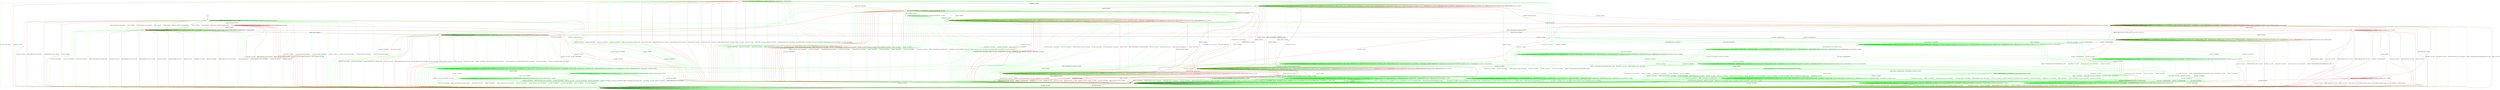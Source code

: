 digraph "" {
	graph ["Incoming time"=0.1683342456817627,
		"Outgoing time"=0.2353053092956543,
		Output="{'States': 36, 'Transitions': 837, 'Filename': '../results/ssh/DropBear-OpenSSH-cvc4-2.dot'}",
		Reference="{'States': 18, 'Transitions': 222, 'Filename': '../subjects/ssh/DropBear.dot'}",
		Solver=cvc4,
		Updated="{'States': 32, 'Transitions': 683, 'Filename': '../subjects/ssh/OpenSSH.dot'}",
		"f-measure"=0.15027624309392265,
		precision=0.09956076134699854,
		recall=0.3063063063063063
	];
	a -> a	[key=0,
		label="CH_OPEN / CH_MAX"];
	a -> a	[key=1,
		color=green,
		label="DEBUG / NO_RESP"];
	a -> a	[key=2,
		color=green,
		label="IGNORE / NO_RESP"];
	a -> a	[key=3,
		color=green,
		label="UNIMPLEMENTED / NO_RESP"];
	a -> a	[key=4,
		color=red,
		label="KEX30 / UNIMPLEMENTED"];
	a -> d	[key=0,
		color=green,
		label="DISCONNECT / NO_CONN"];
	a -> d	[key=1,
		color=green,
		label="KEXINIT / DISCONNECT"];
	a -> d	[key=2,
		color=green,
		label="SERVICE_REQUEST_AUTH / DISCONNECT"];
	a -> d	[key=3,
		color=green,
		label="CH_WINDOW_ADJUST / DISCONNECT"];
	a -> d	[key=4,
		color=green,
		label="UA_PK_OK / DISCONNECT"];
	a -> d	[key=5,
		color=green,
		label="SERVICE_REQUEST_CONN / DISCONNECT"];
	a -> d	[key=6,
		color=green,
		label="UA_NONE / DISCONNECT"];
	a -> d	[key=7,
		color=green,
		label="CH_EXTENDED_DATA / DISCONNECT"];
	a -> d	[key=8,
		color=green,
		label="UA_PK_NOK / DISCONNECT"];
	a -> d	[key=9,
		color=green,
		label="CH_REQUEST_PTY / DISCONNECT"];
	a -> d	[key=10,
		color=green,
		label="KEX30 / DISCONNECT"];
	a -> d	[key=11,
		color=green,
		label="CH_EOF / DISCONNECT"];
	a -> d	[key=12,
		color=green,
		label="CH_DATA / DISCONNECT"];
	a -> d	[key=13,
		color=green,
		label="UA_PW_OK / DISCONNECT"];
	a -> d	[key=14,
		color=green,
		label="UA_PW_NOK / DISCONNECT"];
	a -> d	[key=15,
		color=green,
		label="REKEY / DISCONNECT|NO_CONN|NO_CONN"];
	a -> d	[key=16,
		color=red,
		label="UA_PK_NOK / NO_CONN"];
	a -> d	[key=17,
		color=red,
		label="SERVICE_REQUEST_AUTH / NO_CONN"];
	a -> d	[key=18,
		color=red,
		label="SERVICE_REQUEST_CONN / NO_CONN"];
	a -> d	[key=19,
		color=red,
		label="CH_REQUEST_PTY / NO_CONN"];
	a -> d	[key=20,
		color=red,
		label="CH_DATA / NO_CONN"];
	a -> d	[key=21,
		color=red,
		label="UA_PK_OK / NO_CONN"];
	a -> d	[key=22,
		color=red,
		label="KEXINIT_PROCEED / NO_CONN"];
	a -> d	[key=23,
		color=red,
		label="KEXINIT / NO_CONN"];
	a -> d	[key=24,
		color=red,
		label="CH_EOF / NO_CONN"];
	a -> g	[key=0,
		color=green,
		label="CH_CLOSE / DISCONNECT"];
	a -> g	[key=1,
		color=red,
		label="CH_CLOSE / NO_CONN"];
	a -> k	[key=0,
		label="NEWKEYS / NO_RESP"];
	b -> a	[key=0,
		color=red,
		label="KEX30 / KEX31+NEWKEYS"];
	b -> b	[key=0,
		label="CH_OPEN / CH_MAX"];
	b -> b	[key=1,
		color=green,
		label="DEBUG / NO_RESP"];
	b -> b	[key=2,
		color=green,
		label="IGNORE / NO_RESP"];
	b -> b	[key=3,
		color=green,
		label="UNIMPLEMENTED / NO_RESP"];
	b -> d	[key=0,
		color=green,
		label="DISCONNECT / NO_CONN"];
	b -> d	[key=1,
		color=green,
		label="KEXINIT / DISCONNECT"];
	b -> d	[key=2,
		color=green,
		label="SERVICE_REQUEST_AUTH / DISCONNECT"];
	b -> d	[key=3,
		color=green,
		label="CH_WINDOW_ADJUST / DISCONNECT"];
	b -> d	[key=4,
		color=green,
		label="UA_PK_OK / DISCONNECT"];
	b -> d	[key=5,
		color=green,
		label="SERVICE_REQUEST_CONN / DISCONNECT"];
	b -> d	[key=6,
		color=green,
		label="UA_NONE / DISCONNECT"];
	b -> d	[key=7,
		color=green,
		label="CH_EXTENDED_DATA / DISCONNECT"];
	b -> d	[key=8,
		color=green,
		label="NEWKEYS / NO_CONN"];
	b -> d	[key=9,
		color=green,
		label="UA_PK_NOK / DISCONNECT"];
	b -> d	[key=10,
		color=green,
		label="CH_REQUEST_PTY / DISCONNECT"];
	b -> d	[key=11,
		color=green,
		label="CH_EOF / DISCONNECT"];
	b -> d	[key=12,
		color=green,
		label="CH_DATA / DISCONNECT"];
	b -> d	[key=13,
		color=green,
		label="UA_PW_OK / DISCONNECT"];
	b -> d	[key=14,
		color=green,
		label="UA_PW_NOK / DISCONNECT"];
	b -> d	[key=15,
		color=green,
		label="REKEY / DISCONNECT|NO_CONN|NO_CONN"];
	b -> d	[key=16,
		color=red,
		label="UA_PK_NOK / NO_CONN"];
	b -> d	[key=17,
		color=red,
		label="SERVICE_REQUEST_AUTH / NO_CONN"];
	b -> d	[key=18,
		color=red,
		label="SERVICE_REQUEST_CONN / NO_CONN"];
	b -> d	[key=19,
		color=red,
		label="NEWKEYS / UNIMPLEMENTED"];
	b -> d	[key=20,
		color=red,
		label="CH_REQUEST_PTY / NO_CONN"];
	b -> d	[key=21,
		color=red,
		label="CH_DATA / NO_CONN"];
	b -> d	[key=22,
		color=red,
		label="UA_PK_OK / NO_CONN"];
	b -> d	[key=23,
		color=red,
		label="KEXINIT_PROCEED / NO_CONN"];
	b -> d	[key=24,
		color=red,
		label="KEXINIT / NO_CONN"];
	b -> d	[key=25,
		color=red,
		label="CH_EOF / NO_CONN"];
	b -> g	[key=0,
		color=green,
		label="CH_CLOSE / DISCONNECT"];
	b -> g	[key=1,
		color=red,
		label="CH_CLOSE / NO_CONN"];
	ff	[color=green];
	b -> ff	[key=0,
		color=green,
		label="KEX30 / KEX31+NEWKEYS"];
	c -> c	[key=0,
		label="SERVICE_REQUEST_AUTH / SERVICE_ACCEPT"];
	c -> c	[key=1,
		label="CH_REQUEST_PTY / CH_NONE"];
	c -> c	[key=2,
		label="CH_DATA / CH_NONE"];
	c -> c	[key=3,
		label="CH_CLOSE / CH_NONE"];
	c -> c	[key=4,
		label="CH_EOF / CH_NONE"];
	c -> c	[key=5,
		color=green,
		label="KEXINIT / UNIMPLEMENTED"];
	c -> c	[key=6,
		color=green,
		label="CH_WINDOW_ADJUST / CH_NONE"];
	c -> c	[key=7,
		color=green,
		label="DEBUG / NO_RESP"];
	c -> c	[key=8,
		color=green,
		label="CH_EXTENDED_DATA / CH_NONE"];
	c -> c	[key=9,
		color=green,
		label="KEX30 / UNIMPLEMENTED"];
	c -> c	[key=10,
		color=green,
		label="IGNORE / NO_RESP"];
	c -> c	[key=11,
		color=green,
		label="UNIMPLEMENTED / NO_RESP"];
	c -> c	[key=12,
		color=red,
		label="UA_PK_NOK / NO_RESP"];
	c -> c	[key=13,
		color=red,
		label="SERVICE_REQUEST_CONN / SERVICE_ACCEPT"];
	c -> c	[key=14,
		color=red,
		label="UA_PK_OK / NO_RESP"];
	c -> g	[key=0,
		label="NEWKEYS / NO_CONN"];
	c -> g	[key=1,
		color=green,
		label="DISCONNECT / NO_CONN"];
	c -> g	[key=2,
		color=green,
		label="SERVICE_REQUEST_CONN / DISCONNECT"];
	c -> g	[key=3,
		color=green,
		label="REKEY / UNIMPLEMENTED|UNIMPLEMENTED|NO_CONN"];
	c -> g	[key=4,
		color=red,
		label="KEX30 / NO_CONN"];
	c -> k	[key=0,
		color=red,
		label="CH_OPEN / CH_OPEN_SUCCESS"];
	p	[color=green];
	c -> p	[key=0,
		color=green,
		label="UA_PK_OK / UA_SUCCESS"];
	c -> p	[key=1,
		color=green,
		label="UA_PW_OK / UA_SUCCESS"];
	q	[color=green];
	c -> q	[key=0,
		color=green,
		label="UA_PW_NOK / UA_FAILURE"];
	r	[color=green];
	c -> r	[key=0,
		color=green,
		label="UA_NONE / UA_FAILURE"];
	s	[color=green];
	c -> s	[key=0,
		color=green,
		label="UA_PK_NOK / UA_FAILURE"];
	t	[color=green];
	c -> t	[key=0,
		color=green,
		label="CH_OPEN / UNIMPLEMENTED"];
	hh	[color=red];
	c -> hh	[key=0,
		color=red,
		label="KEXINIT_PROCEED / KEXINIT"];
	ii	[color=red];
	c -> ii	[key=0,
		color=red,
		label="KEXINIT / KEXINIT"];
	d -> d	[key=0,
		label="UA_PK_NOK / NO_CONN"];
	d -> d	[key=1,
		label="KEX30 / NO_CONN"];
	d -> d	[key=2,
		label="SERVICE_REQUEST_AUTH / NO_CONN"];
	d -> d	[key=3,
		label="SERVICE_REQUEST_CONN / NO_CONN"];
	d -> d	[key=4,
		label="NEWKEYS / NO_CONN"];
	d -> d	[key=5,
		label="CH_REQUEST_PTY / NO_CONN"];
	d -> d	[key=6,
		label="CH_OPEN / CH_MAX"];
	d -> d	[key=7,
		label="CH_DATA / NO_CONN"];
	d -> d	[key=8,
		label="UA_PK_OK / NO_CONN"];
	d -> d	[key=9,
		label="KEXINIT / NO_CONN"];
	d -> d	[key=10,
		label="CH_EOF / NO_CONN"];
	d -> d	[key=11,
		color=green,
		label="DISCONNECT / NO_CONN"];
	d -> d	[key=12,
		color=green,
		label="CH_WINDOW_ADJUST / NO_CONN"];
	d -> d	[key=13,
		color=green,
		label="DEBUG / NO_CONN"];
	d -> d	[key=14,
		color=green,
		label="UA_NONE / NO_CONN"];
	d -> d	[key=15,
		color=green,
		label="CH_EXTENDED_DATA / NO_CONN"];
	d -> d	[key=16,
		color=green,
		label="IGNORE / NO_CONN"];
	d -> d	[key=17,
		color=green,
		label="UNIMPLEMENTED / NO_CONN"];
	d -> d	[key=18,
		color=green,
		label="UA_PW_OK / NO_CONN"];
	d -> d	[key=19,
		color=green,
		label="UA_PW_NOK / NO_CONN"];
	d -> d	[key=20,
		color=green,
		label="REKEY / NO_CONN|NO_CONN|NO_CONN"];
	d -> d	[key=21,
		color=red,
		label="KEXINIT_PROCEED / NO_CONN"];
	d -> g	[key=0,
		label="CH_CLOSE / NO_CONN"];
	e -> b	[key=0,
		color=red,
		label="KEXINIT / KEXINIT"];
	e -> c	[key=0,
		color=red,
		label="CH_CLOSE / NO_RESP"];
	e -> d	[key=0,
		label="NEWKEYS / NO_CONN"];
	e -> d	[key=1,
		color=green,
		label="DISCONNECT / NO_CONN"];
	e -> d	[key=2,
		color=red,
		label="KEX30 / NO_CONN"];
	e -> d	[key=3,
		color=red,
		label="CH_DATA / NO_CONN"];
	e -> e	[key=0,
		label="CH_OPEN / CH_MAX"];
	e -> e	[key=1,
		label="CH_EOF / NO_RESP"];
	e -> e	[key=2,
		color=green,
		label="SERVICE_REQUEST_AUTH / UNIMPLEMENTED"];
	e -> e	[key=3,
		color=green,
		label="CH_WINDOW_ADJUST / NO_RESP"];
	e -> e	[key=4,
		color=green,
		label="DEBUG / NO_RESP"];
	e -> e	[key=5,
		color=green,
		label="UA_PK_OK / UNIMPLEMENTED"];
	e -> e	[key=6,
		color=green,
		label="SERVICE_REQUEST_CONN / UNIMPLEMENTED"];
	e -> e	[key=7,
		color=green,
		label="UA_NONE / UNIMPLEMENTED"];
	e -> e	[key=8,
		color=green,
		label="CH_EXTENDED_DATA / NO_RESP"];
	e -> e	[key=9,
		color=green,
		label="UA_PK_NOK / UNIMPLEMENTED"];
	e -> e	[key=10,
		color=green,
		label="KEX30 / UNIMPLEMENTED"];
	e -> e	[key=11,
		color=green,
		label="IGNORE / NO_RESP"];
	e -> e	[key=12,
		color=green,
		label="CH_DATA / NO_RESP"];
	e -> e	[key=13,
		color=green,
		label="UNIMPLEMENTED / NO_RESP"];
	e -> e	[key=14,
		color=green,
		label="UA_PW_OK / UNIMPLEMENTED"];
	e -> e	[key=15,
		color=green,
		label="UA_PW_NOK / UNIMPLEMENTED"];
	e -> e	[key=16,
		color=red,
		label="UA_PK_NOK / NO_RESP"];
	e -> e	[key=17,
		color=red,
		label="SERVICE_REQUEST_AUTH / SERVICE_ACCEPT"];
	e -> e	[key=18,
		color=red,
		label="SERVICE_REQUEST_CONN / SERVICE_ACCEPT"];
	e -> e	[key=19,
		color=red,
		label="UA_PK_OK / NO_RESP"];
	e -> h	[key=0,
		color=green,
		label="CH_REQUEST_PTY / CH_SUCCESS"];
	e -> i	[key=0,
		color=red,
		label="CH_REQUEST_PTY / CH_SUCCESS"];
	e -> k	[key=0,
		color=green,
		label="REKEY / KEXINIT|KEX31+NEWKEYS|NO_RESP"];
	e -> p	[key=0,
		color=green,
		label="CH_CLOSE / CH_CLOSE"];
	bb	[color=green];
	e -> bb	[key=0,
		color=green,
		label="KEXINIT / KEXINIT"];
	jj	[color=red];
	e -> jj	[key=0,
		color=red,
		label="KEXINIT_PROCEED / KEXINIT"];
	f -> d	[key=0,
		color=green,
		label="CH_OPEN / DISCONNECT"];
	f -> d	[key=1,
		color=red,
		label="CH_OPEN / NO_CONN"];
	f -> f	[key=0,
		label="CH_REQUEST_PTY / CH_NONE"];
	f -> f	[key=1,
		label="CH_DATA / CH_NONE"];
	f -> f	[key=2,
		label="CH_CLOSE / CH_NONE"];
	f -> f	[key=3,
		label="CH_EOF / CH_NONE"];
	f -> f	[key=4,
		color=green,
		label="CH_WINDOW_ADJUST / CH_NONE"];
	f -> f	[key=5,
		color=green,
		label="DEBUG / NO_RESP"];
	f -> f	[key=6,
		color=green,
		label="CH_EXTENDED_DATA / CH_NONE"];
	f -> f	[key=7,
		color=green,
		label="IGNORE / NO_RESP"];
	f -> f	[key=8,
		color=green,
		label="UNIMPLEMENTED / NO_RESP"];
	f -> f	[key=9,
		color=red,
		label="KEX30 / UNIMPLEMENTED"];
	f -> g	[key=0,
		color=green,
		label="DISCONNECT / NO_CONN"];
	f -> g	[key=1,
		color=green,
		label="KEXINIT / DISCONNECT"];
	f -> g	[key=2,
		color=green,
		label="SERVICE_REQUEST_AUTH / DISCONNECT"];
	f -> g	[key=3,
		color=green,
		label="UA_PK_OK / DISCONNECT"];
	f -> g	[key=4,
		color=green,
		label="SERVICE_REQUEST_CONN / DISCONNECT"];
	f -> g	[key=5,
		color=green,
		label="UA_NONE / DISCONNECT"];
	f -> g	[key=6,
		color=green,
		label="UA_PK_NOK / DISCONNECT"];
	f -> g	[key=7,
		color=green,
		label="KEX30 / DISCONNECT"];
	f -> g	[key=8,
		color=green,
		label="UA_PW_OK / DISCONNECT"];
	f -> g	[key=9,
		color=green,
		label="UA_PW_NOK / DISCONNECT"];
	f -> g	[key=10,
		color=green,
		label="REKEY / DISCONNECT|NO_CONN|NO_CONN"];
	f -> g	[key=11,
		color=red,
		label="UA_PK_NOK / NO_CONN"];
	f -> g	[key=12,
		color=red,
		label="SERVICE_REQUEST_AUTH / NO_CONN"];
	f -> g	[key=13,
		color=red,
		label="SERVICE_REQUEST_CONN / NO_CONN"];
	f -> g	[key=14,
		color=red,
		label="UA_PK_OK / NO_CONN"];
	f -> g	[key=15,
		color=red,
		label="KEXINIT_PROCEED / NO_CONN"];
	f -> g	[key=16,
		color=red,
		label="KEXINIT / NO_CONN"];
	f -> l	[key=0,
		label="NEWKEYS / NO_RESP"];
	g -> d	[key=0,
		label="CH_OPEN / NO_CONN"];
	g -> g	[key=0,
		label="UA_PK_NOK / NO_CONN"];
	g -> g	[key=1,
		label="KEX30 / NO_CONN"];
	g -> g	[key=2,
		label="SERVICE_REQUEST_AUTH / NO_CONN"];
	g -> g	[key=3,
		label="SERVICE_REQUEST_CONN / NO_CONN"];
	g -> g	[key=4,
		label="NEWKEYS / NO_CONN"];
	g -> g	[key=5,
		label="CH_REQUEST_PTY / CH_NONE"];
	g -> g	[key=6,
		label="CH_DATA / CH_NONE"];
	g -> g	[key=7,
		label="UA_PK_OK / NO_CONN"];
	g -> g	[key=8,
		label="CH_CLOSE / CH_NONE"];
	g -> g	[key=9,
		label="KEXINIT / NO_CONN"];
	g -> g	[key=10,
		label="CH_EOF / CH_NONE"];
	g -> g	[key=11,
		color=green,
		label="DISCONNECT / NO_CONN"];
	g -> g	[key=12,
		color=green,
		label="CH_WINDOW_ADJUST / CH_NONE"];
	g -> g	[key=13,
		color=green,
		label="DEBUG / NO_CONN"];
	g -> g	[key=14,
		color=green,
		label="UA_NONE / NO_CONN"];
	g -> g	[key=15,
		color=green,
		label="CH_EXTENDED_DATA / CH_NONE"];
	g -> g	[key=16,
		color=green,
		label="IGNORE / NO_CONN"];
	g -> g	[key=17,
		color=green,
		label="UNIMPLEMENTED / NO_CONN"];
	g -> g	[key=18,
		color=green,
		label="UA_PW_OK / NO_CONN"];
	g -> g	[key=19,
		color=green,
		label="UA_PW_NOK / NO_CONN"];
	g -> g	[key=20,
		color=green,
		label="REKEY / NO_CONN|NO_CONN|NO_CONN"];
	g -> g	[key=21,
		color=red,
		label="KEXINIT_PROCEED / NO_CONN"];
	h -> b	[key=0,
		label="KEXINIT / KEXINIT"];
	h -> c	[key=0,
		color=red,
		label="CH_CLOSE / CH_EOF"];
	h -> d	[key=0,
		label="NEWKEYS / NO_CONN"];
	h -> d	[key=1,
		color=green,
		label="DISCONNECT / NO_CONN"];
	h -> d	[key=2,
		color=green,
		label="CH_REQUEST_PTY / DISCONNECT"];
	h -> d	[key=3,
		color=red,
		label="KEX30 / NO_CONN"];
	h -> d	[key=4,
		color=red,
		label="CH_REQUEST_PTY / NO_CONN"];
	h -> h	[key=0,
		label="CH_OPEN / CH_MAX"];
	h -> h	[key=1,
		label="CH_DATA / NO_RESP"];
	h -> h	[key=2,
		color=green,
		label="SERVICE_REQUEST_AUTH / UNIMPLEMENTED"];
	h -> h	[key=3,
		color=green,
		label="CH_WINDOW_ADJUST / NO_RESP"];
	h -> h	[key=4,
		color=green,
		label="DEBUG / NO_RESP"];
	h -> h	[key=5,
		color=green,
		label="UA_PK_OK / UNIMPLEMENTED"];
	h -> h	[key=6,
		color=green,
		label="SERVICE_REQUEST_CONN / UNIMPLEMENTED"];
	h -> h	[key=7,
		color=green,
		label="UA_NONE / UNIMPLEMENTED"];
	h -> h	[key=8,
		color=green,
		label="CH_EXTENDED_DATA / NO_RESP"];
	h -> h	[key=9,
		color=green,
		label="UA_PK_NOK / UNIMPLEMENTED"];
	h -> h	[key=10,
		color=green,
		label="KEX30 / UNIMPLEMENTED"];
	h -> h	[key=11,
		color=green,
		label="IGNORE / NO_RESP"];
	h -> h	[key=12,
		color=green,
		label="CH_EOF / NO_RESP"];
	h -> h	[key=13,
		color=green,
		label="UNIMPLEMENTED / NO_RESP"];
	h -> h	[key=14,
		color=green,
		label="UA_PW_OK / UNIMPLEMENTED"];
	h -> h	[key=15,
		color=green,
		label="UA_PW_NOK / UNIMPLEMENTED"];
	h -> h	[key=16,
		color=red,
		label="UA_PK_NOK / NO_RESP"];
	h -> h	[key=17,
		color=red,
		label="SERVICE_REQUEST_AUTH / SERVICE_ACCEPT"];
	h -> h	[key=18,
		color=red,
		label="SERVICE_REQUEST_CONN / SERVICE_ACCEPT"];
	h -> h	[key=19,
		color=red,
		label="UA_PK_OK / NO_RESP"];
	h -> i	[key=0,
		color=green,
		label="REKEY / KEXINIT|KEX31+NEWKEYS|NO_RESP"];
	h -> i	[key=1,
		color=red,
		label="CH_EOF / CH_EOF"];
	h -> p	[key=0,
		color=green,
		label="CH_CLOSE / CH_CLOSE"];
	h -> jj	[key=0,
		color=red,
		label="KEXINIT_PROCEED / KEXINIT"];
	i -> b	[key=0,
		label="KEXINIT / KEXINIT"];
	i -> c	[key=0,
		color=red,
		label="CH_CLOSE / NO_RESP"];
	i -> d	[key=0,
		label="NEWKEYS / NO_CONN"];
	i -> d	[key=1,
		color=green,
		label="DISCONNECT / NO_CONN"];
	i -> d	[key=2,
		color=green,
		label="CH_REQUEST_PTY / DISCONNECT"];
	i -> d	[key=3,
		color=red,
		label="KEX30 / NO_CONN"];
	i -> d	[key=4,
		color=red,
		label="CH_REQUEST_PTY / NO_CONN"];
	i -> d	[key=5,
		color=red,
		label="CH_DATA / NO_CONN"];
	i -> i	[key=0,
		label="CH_OPEN / CH_MAX"];
	i -> i	[key=1,
		label="CH_EOF / NO_RESP"];
	i -> i	[key=2,
		color=green,
		label="SERVICE_REQUEST_AUTH / NO_RESP"];
	i -> i	[key=3,
		color=green,
		label="CH_WINDOW_ADJUST / NO_RESP"];
	i -> i	[key=4,
		color=green,
		label="DEBUG / NO_RESP"];
	i -> i	[key=5,
		color=green,
		label="UA_PK_OK / UNIMPLEMENTED"];
	i -> i	[key=6,
		color=green,
		label="SERVICE_REQUEST_CONN / NO_RESP"];
	i -> i	[key=7,
		color=green,
		label="UA_NONE / UNIMPLEMENTED"];
	i -> i	[key=8,
		color=green,
		label="CH_EXTENDED_DATA / NO_RESP"];
	i -> i	[key=9,
		color=green,
		label="UA_PK_NOK / UNIMPLEMENTED"];
	i -> i	[key=10,
		color=green,
		label="KEX30 / NO_RESP"];
	i -> i	[key=11,
		color=green,
		label="IGNORE / NO_RESP"];
	i -> i	[key=12,
		color=green,
		label="CH_DATA / NO_RESP"];
	i -> i	[key=13,
		color=green,
		label="UNIMPLEMENTED / NO_RESP"];
	i -> i	[key=14,
		color=green,
		label="UA_PW_OK / UNIMPLEMENTED"];
	i -> i	[key=15,
		color=green,
		label="UA_PW_NOK / UNIMPLEMENTED"];
	i -> i	[key=16,
		color=green,
		label="REKEY / KEXINIT|KEX31+NEWKEYS|NO_RESP"];
	i -> i	[key=17,
		color=red,
		label="UA_PK_NOK / NO_RESP"];
	i -> i	[key=18,
		color=red,
		label="SERVICE_REQUEST_AUTH / SERVICE_ACCEPT"];
	i -> i	[key=19,
		color=red,
		label="SERVICE_REQUEST_CONN / SERVICE_ACCEPT"];
	i -> i	[key=20,
		color=red,
		label="UA_PK_OK / NO_RESP"];
	v	[color=green];
	i -> v	[key=0,
		color=green,
		label="CH_CLOSE / CH_CLOSE"];
	i -> jj	[key=0,
		color=red,
		label="KEXINIT_PROCEED / KEXINIT"];
	j -> d	[key=0,
		color=green,
		label="CH_OPEN / KEXINIT+DISCONNECT"];
	j -> d	[key=1,
		color=red,
		label="CH_OPEN / KEXINIT"];
	j -> g	[key=0,
		color=green,
		label="DISCONNECT / KEXINIT"];
	j -> g	[key=1,
		color=green,
		label="UA_PK_OK / KEXINIT+DISCONNECT"];
	j -> g	[key=2,
		color=green,
		label="UA_NONE / KEXINIT+DISCONNECT"];
	j -> g	[key=3,
		color=green,
		label="NEWKEYS / KEXINIT"];
	j -> g	[key=4,
		color=green,
		label="UA_PK_NOK / KEXINIT+DISCONNECT"];
	j -> g	[key=5,
		color=green,
		label="UA_PW_OK / KEXINIT+DISCONNECT"];
	j -> g	[key=6,
		color=green,
		label="UA_PW_NOK / KEXINIT+DISCONNECT"];
	j -> g	[key=7,
		color=red,
		label="UA_PK_NOK / KEXINIT"];
	j -> g	[key=8,
		color=red,
		label="SERVICE_REQUEST_AUTH / KEXINIT"];
	j -> g	[key=9,
		color=red,
		label="SERVICE_REQUEST_CONN / KEXINIT"];
	j -> g	[key=10,
		color=red,
		label="UA_PK_OK / KEXINIT"];
	j -> j	[key=0,
		label="CH_REQUEST_PTY / CH_NONE"];
	j -> j	[key=1,
		label="CH_DATA / CH_NONE"];
	j -> j	[key=2,
		label="CH_CLOSE / CH_NONE"];
	j -> j	[key=3,
		label="CH_EOF / CH_NONE"];
	j -> j	[key=4,
		color=green,
		label="CH_WINDOW_ADJUST / CH_NONE"];
	j -> j	[key=5,
		color=green,
		label="CH_EXTENDED_DATA / CH_NONE"];
	j -> l	[key=0,
		color=green,
		label="REKEY / KEXINIT|KEX31+NEWKEYS|NO_RESP"];
	j -> m	[key=0,
		label="KEXINIT / KEXINIT"];
	j -> m	[key=1,
		color=green,
		label="SERVICE_REQUEST_AUTH / KEXINIT"];
	j -> m	[key=2,
		color=green,
		label="DEBUG / KEXINIT"];
	j -> m	[key=3,
		color=green,
		label="SERVICE_REQUEST_CONN / KEXINIT"];
	j -> m	[key=4,
		color=green,
		label="KEX30 / KEXINIT"];
	j -> m	[key=5,
		color=green,
		label="IGNORE / KEXINIT"];
	j -> m	[key=6,
		color=green,
		label="UNIMPLEMENTED / KEXINIT"];
	j -> m	[key=7,
		color=red,
		label="KEX30 / KEXINIT+UNIMPLEMENTED"];
	j -> m	[key=8,
		color=red,
		label="NEWKEYS / KEXINIT+UNIMPLEMENTED"];
	gg	[color=red];
	j -> gg	[key=0,
		color=red,
		label="KEXINIT_PROCEED / KEXINIT"];
	k -> b	[key=0,
		color=red,
		label="KEXINIT / KEXINIT"];
	k -> c	[key=0,
		color=red,
		label="CH_CLOSE / CH_EOF"];
	k -> d	[key=0,
		label="NEWKEYS / NO_CONN"];
	k -> d	[key=1,
		color=green,
		label="DISCONNECT / NO_CONN"];
	k -> d	[key=2,
		color=red,
		label="KEX30 / NO_CONN"];
	k -> e	[key=0,
		color=red,
		label="CH_EOF / CH_EOF"];
	k -> h	[key=0,
		color=red,
		label="CH_REQUEST_PTY / CH_SUCCESS"];
	k -> i	[key=0,
		color=green,
		label="CH_REQUEST_PTY / CH_SUCCESS"];
	k -> k	[key=0,
		label="CH_OPEN / CH_MAX"];
	k -> k	[key=1,
		label="CH_DATA / NO_RESP"];
	k -> k	[key=2,
		color=green,
		label="SERVICE_REQUEST_AUTH / NO_RESP"];
	k -> k	[key=3,
		color=green,
		label="CH_WINDOW_ADJUST / NO_RESP"];
	k -> k	[key=4,
		color=green,
		label="DEBUG / NO_RESP"];
	k -> k	[key=5,
		color=green,
		label="UA_PK_OK / UNIMPLEMENTED"];
	k -> k	[key=6,
		color=green,
		label="SERVICE_REQUEST_CONN / NO_RESP"];
	k -> k	[key=7,
		color=green,
		label="UA_NONE / UNIMPLEMENTED"];
	k -> k	[key=8,
		color=green,
		label="CH_EXTENDED_DATA / NO_RESP"];
	k -> k	[key=9,
		color=green,
		label="UA_PK_NOK / UNIMPLEMENTED"];
	k -> k	[key=10,
		color=green,
		label="KEX30 / NO_RESP"];
	k -> k	[key=11,
		color=green,
		label="IGNORE / NO_RESP"];
	k -> k	[key=12,
		color=green,
		label="CH_EOF / NO_RESP"];
	k -> k	[key=13,
		color=green,
		label="UNIMPLEMENTED / NO_RESP"];
	k -> k	[key=14,
		color=green,
		label="UA_PW_OK / UNIMPLEMENTED"];
	k -> k	[key=15,
		color=green,
		label="UA_PW_NOK / UNIMPLEMENTED"];
	k -> k	[key=16,
		color=green,
		label="REKEY / KEXINIT|KEX31+NEWKEYS|NO_RESP"];
	k -> k	[key=17,
		color=red,
		label="UA_PK_NOK / NO_RESP"];
	k -> k	[key=18,
		color=red,
		label="SERVICE_REQUEST_AUTH / SERVICE_ACCEPT"];
	k -> k	[key=19,
		color=red,
		label="SERVICE_REQUEST_CONN / SERVICE_ACCEPT"];
	k -> k	[key=20,
		color=red,
		label="UA_PK_OK / NO_RESP"];
	k -> v	[key=0,
		color=green,
		label="CH_CLOSE / CH_CLOSE"];
	k -> bb	[key=0,
		color=green,
		label="KEXINIT / KEXINIT"];
	k -> jj	[key=0,
		color=red,
		label="KEXINIT_PROCEED / KEXINIT"];
	l -> c	[key=0,
		color=green,
		label="SERVICE_REQUEST_AUTH / SERVICE_ACCEPT"];
	l -> c	[key=1,
		color=red,
		label="UA_PK_OK / UA_SUCCESS"];
	l -> d	[key=0,
		color=red,
		label="CH_OPEN / NO_CONN"];
	l -> g	[key=0,
		label="NEWKEYS / NO_CONN"];
	l -> g	[key=1,
		color=green,
		label="DISCONNECT / NO_CONN"];
	l -> g	[key=2,
		color=green,
		label="SERVICE_REQUEST_CONN / DISCONNECT"];
	l -> g	[key=3,
		color=green,
		label="REKEY / UNIMPLEMENTED|UNIMPLEMENTED|NO_CONN"];
	l -> g	[key=4,
		color=red,
		label="KEX30 / NO_CONN"];
	l -> g	[key=5,
		color=red,
		label="SERVICE_REQUEST_CONN / NO_CONN"];
	l -> l	[key=0,
		label="CH_REQUEST_PTY / CH_NONE"];
	l -> l	[key=1,
		label="CH_DATA / CH_NONE"];
	l -> l	[key=2,
		label="CH_CLOSE / CH_NONE"];
	l -> l	[key=3,
		label="CH_EOF / CH_NONE"];
	l -> l	[key=4,
		color=green,
		label="KEXINIT / UNIMPLEMENTED"];
	l -> l	[key=5,
		color=green,
		label="CH_WINDOW_ADJUST / CH_NONE"];
	l -> l	[key=6,
		color=green,
		label="DEBUG / NO_RESP"];
	l -> l	[key=7,
		color=green,
		label="UA_PK_OK / UNIMPLEMENTED"];
	l -> l	[key=8,
		color=green,
		label="UA_NONE / UNIMPLEMENTED"];
	l -> l	[key=9,
		color=green,
		label="CH_EXTENDED_DATA / CH_NONE"];
	l -> l	[key=10,
		color=green,
		label="UA_PK_NOK / UNIMPLEMENTED"];
	l -> l	[key=11,
		color=green,
		label="KEX30 / UNIMPLEMENTED"];
	l -> l	[key=12,
		color=green,
		label="IGNORE / NO_RESP"];
	l -> l	[key=13,
		color=green,
		label="UNIMPLEMENTED / NO_RESP"];
	l -> l	[key=14,
		color=green,
		label="UA_PW_OK / UNIMPLEMENTED"];
	l -> l	[key=15,
		color=green,
		label="UA_PW_NOK / UNIMPLEMENTED"];
	l -> l	[key=16,
		color=red,
		label="UA_PK_NOK / UA_FAILURE"];
	l -> l	[key=17,
		color=red,
		label="SERVICE_REQUEST_AUTH / SERVICE_ACCEPT"];
	o	[color=green];
	l -> o	[key=0,
		color=green,
		label="CH_OPEN / UNIMPLEMENTED"];
	l -> hh	[key=0,
		color=red,
		label="KEXINIT_PROCEED / KEXINIT"];
	l -> ii	[key=0,
		color=red,
		label="KEXINIT / KEXINIT"];
	m -> d	[key=0,
		color=green,
		label="CH_OPEN / DISCONNECT"];
	m -> d	[key=1,
		color=red,
		label="CH_OPEN / NO_CONN"];
	m -> f	[key=0,
		label="KEX30 / KEX31+NEWKEYS"];
	m -> g	[key=0,
		color=green,
		label="DISCONNECT / NO_CONN"];
	m -> g	[key=1,
		color=green,
		label="KEXINIT / DISCONNECT"];
	m -> g	[key=2,
		color=green,
		label="SERVICE_REQUEST_AUTH / DISCONNECT"];
	m -> g	[key=3,
		color=green,
		label="UA_PK_OK / DISCONNECT"];
	m -> g	[key=4,
		color=green,
		label="SERVICE_REQUEST_CONN / DISCONNECT"];
	m -> g	[key=5,
		color=green,
		label="UA_NONE / DISCONNECT"];
	m -> g	[key=6,
		color=green,
		label="NEWKEYS / NO_CONN"];
	m -> g	[key=7,
		color=green,
		label="UA_PK_NOK / DISCONNECT"];
	m -> g	[key=8,
		color=green,
		label="UA_PW_OK / DISCONNECT"];
	m -> g	[key=9,
		color=green,
		label="UA_PW_NOK / DISCONNECT"];
	m -> g	[key=10,
		color=green,
		label="REKEY / DISCONNECT|NO_CONN|NO_CONN"];
	m -> g	[key=11,
		color=red,
		label="UA_PK_NOK / NO_CONN"];
	m -> g	[key=12,
		color=red,
		label="SERVICE_REQUEST_AUTH / NO_CONN"];
	m -> g	[key=13,
		color=red,
		label="SERVICE_REQUEST_CONN / NO_CONN"];
	m -> g	[key=14,
		color=red,
		label="UA_PK_OK / NO_CONN"];
	m -> g	[key=15,
		color=red,
		label="KEXINIT_PROCEED / NO_CONN"];
	m -> g	[key=16,
		color=red,
		label="KEXINIT / NO_CONN"];
	m -> m	[key=0,
		label="CH_REQUEST_PTY / CH_NONE"];
	m -> m	[key=1,
		label="CH_DATA / CH_NONE"];
	m -> m	[key=2,
		label="CH_CLOSE / CH_NONE"];
	m -> m	[key=3,
		label="CH_EOF / CH_NONE"];
	m -> m	[key=4,
		color=green,
		label="CH_WINDOW_ADJUST / CH_NONE"];
	m -> m	[key=5,
		color=green,
		label="DEBUG / NO_RESP"];
	m -> m	[key=6,
		color=green,
		label="CH_EXTENDED_DATA / CH_NONE"];
	m -> m	[key=7,
		color=green,
		label="IGNORE / NO_RESP"];
	m -> m	[key=8,
		color=green,
		label="UNIMPLEMENTED / NO_RESP"];
	m -> m	[key=9,
		color=red,
		label="NEWKEYS / UNIMPLEMENTED"];
	n -> j	[key=0];
	o -> d	[key=0,
		color=green,
		label="DISCONNECT / NO_CONN"];
	o -> d	[key=1,
		color=green,
		label="SERVICE_REQUEST_CONN / DISCONNECT"];
	o -> d	[key=2,
		color=green,
		label="NEWKEYS / NO_CONN"];
	o -> d	[key=3,
		color=green,
		label="REKEY / UNIMPLEMENTED|UNIMPLEMENTED|NO_CONN"];
	o -> l	[key=0,
		color=green,
		label="CH_CLOSE / UNIMPLEMENTED"];
	o -> o	[key=0,
		color=green,
		label="KEXINIT / UNIMPLEMENTED"];
	o -> o	[key=1,
		color=green,
		label="CH_WINDOW_ADJUST / UNIMPLEMENTED"];
	o -> o	[key=2,
		color=green,
		label="DEBUG / NO_RESP"];
	o -> o	[key=3,
		color=green,
		label="UA_PK_OK / UNIMPLEMENTED"];
	o -> o	[key=4,
		color=green,
		label="UA_NONE / UNIMPLEMENTED"];
	o -> o	[key=5,
		color=green,
		label="CH_EXTENDED_DATA / UNIMPLEMENTED"];
	o -> o	[key=6,
		color=green,
		label="UA_PK_NOK / UNIMPLEMENTED"];
	o -> o	[key=7,
		color=green,
		label="CH_OPEN / CH_MAX"];
	o -> o	[key=8,
		color=green,
		label="CH_REQUEST_PTY / UNIMPLEMENTED"];
	o -> o	[key=9,
		color=green,
		label="KEX30 / UNIMPLEMENTED"];
	o -> o	[key=10,
		color=green,
		label="IGNORE / NO_RESP"];
	o -> o	[key=11,
		color=green,
		label="CH_EOF / UNIMPLEMENTED"];
	o -> o	[key=12,
		color=green,
		label="CH_DATA / UNIMPLEMENTED"];
	o -> o	[key=13,
		color=green,
		label="UNIMPLEMENTED / NO_RESP"];
	o -> o	[key=14,
		color=green,
		label="UA_PW_OK / UNIMPLEMENTED"];
	o -> o	[key=15,
		color=green,
		label="UA_PW_NOK / UNIMPLEMENTED"];
	o -> t	[key=0,
		color=green,
		label="SERVICE_REQUEST_AUTH / SERVICE_ACCEPT"];
	p -> e	[key=0,
		color=green,
		label="CH_OPEN / CH_OPEN_SUCCESS"];
	p -> g	[key=0,
		color=green,
		label="DISCONNECT / NO_CONN"];
	p -> g	[key=1,
		color=green,
		label="NEWKEYS / NO_CONN"];
	p -> p	[key=0,
		color=green,
		label="SERVICE_REQUEST_AUTH / UNIMPLEMENTED"];
	p -> p	[key=1,
		color=green,
		label="CH_WINDOW_ADJUST / CH_NONE"];
	p -> p	[key=2,
		color=green,
		label="DEBUG / NO_RESP"];
	p -> p	[key=3,
		color=green,
		label="UA_PK_OK / UNIMPLEMENTED"];
	p -> p	[key=4,
		color=green,
		label="SERVICE_REQUEST_CONN / UNIMPLEMENTED"];
	p -> p	[key=5,
		color=green,
		label="UA_NONE / UNIMPLEMENTED"];
	p -> p	[key=6,
		color=green,
		label="CH_EXTENDED_DATA / CH_NONE"];
	p -> p	[key=7,
		color=green,
		label="UA_PK_NOK / UNIMPLEMENTED"];
	p -> p	[key=8,
		color=green,
		label="CH_CLOSE / CH_NONE"];
	p -> p	[key=9,
		color=green,
		label="CH_REQUEST_PTY / CH_NONE"];
	p -> p	[key=10,
		color=green,
		label="KEX30 / UNIMPLEMENTED"];
	p -> p	[key=11,
		color=green,
		label="IGNORE / NO_RESP"];
	p -> p	[key=12,
		color=green,
		label="CH_EOF / CH_NONE"];
	p -> p	[key=13,
		color=green,
		label="CH_DATA / CH_NONE"];
	p -> p	[key=14,
		color=green,
		label="UNIMPLEMENTED / NO_RESP"];
	p -> p	[key=15,
		color=green,
		label="UA_PW_OK / UNIMPLEMENTED"];
	p -> p	[key=16,
		color=green,
		label="UA_PW_NOK / UNIMPLEMENTED"];
	u	[color=green];
	p -> u	[key=0,
		color=green,
		label="KEXINIT / KEXINIT"];
	p -> v	[key=0,
		color=green,
		label="REKEY / KEXINIT|KEX31+NEWKEYS|NO_RESP"];
	q -> g	[key=0,
		color=green,
		label="DISCONNECT / NO_CONN"];
	q -> g	[key=1,
		color=green,
		label="UA_PK_OK / DISCONNECT"];
	q -> g	[key=2,
		color=green,
		label="SERVICE_REQUEST_CONN / DISCONNECT"];
	q -> g	[key=3,
		color=green,
		label="UA_NONE / DISCONNECT"];
	q -> g	[key=4,
		color=green,
		label="NEWKEYS / NO_CONN"];
	q -> g	[key=5,
		color=green,
		label="UA_PK_NOK / DISCONNECT"];
	q -> g	[key=6,
		color=green,
		label="REKEY / UNIMPLEMENTED|UNIMPLEMENTED|NO_CONN"];
	q -> p	[key=0,
		color=green,
		label="UA_PW_OK / UA_SUCCESS"];
	q -> q	[key=0,
		color=green,
		label="KEXINIT / UNIMPLEMENTED"];
	q -> q	[key=1,
		color=green,
		label="SERVICE_REQUEST_AUTH / SERVICE_ACCEPT"];
	q -> q	[key=2,
		color=green,
		label="CH_WINDOW_ADJUST / CH_NONE"];
	q -> q	[key=3,
		color=green,
		label="DEBUG / NO_RESP"];
	q -> q	[key=4,
		color=green,
		label="CH_EXTENDED_DATA / CH_NONE"];
	q -> q	[key=5,
		color=green,
		label="CH_CLOSE / CH_NONE"];
	q -> q	[key=6,
		color=green,
		label="CH_REQUEST_PTY / CH_NONE"];
	q -> q	[key=7,
		color=green,
		label="KEX30 / UNIMPLEMENTED"];
	q -> q	[key=8,
		color=green,
		label="IGNORE / NO_RESP"];
	q -> q	[key=9,
		color=green,
		label="CH_EOF / CH_NONE"];
	q -> q	[key=10,
		color=green,
		label="CH_DATA / CH_NONE"];
	q -> q	[key=11,
		color=green,
		label="UNIMPLEMENTED / NO_RESP"];
	q -> q	[key=12,
		color=green,
		label="UA_PW_NOK / UA_FAILURE"];
	w	[color=green];
	q -> w	[key=0,
		color=green,
		label="CH_OPEN / UNIMPLEMENTED"];
	r -> g	[key=0,
		color=green,
		label="DISCONNECT / NO_CONN"];
	r -> g	[key=1,
		color=green,
		label="UA_PK_OK / DISCONNECT"];
	r -> g	[key=2,
		color=green,
		label="SERVICE_REQUEST_CONN / DISCONNECT"];
	r -> g	[key=3,
		color=green,
		label="NEWKEYS / NO_CONN"];
	r -> g	[key=4,
		color=green,
		label="UA_PK_NOK / DISCONNECT"];
	r -> g	[key=5,
		color=green,
		label="UA_PW_OK / DISCONNECT"];
	r -> g	[key=6,
		color=green,
		label="UA_PW_NOK / DISCONNECT"];
	r -> g	[key=7,
		color=green,
		label="REKEY / UNIMPLEMENTED|UNIMPLEMENTED|NO_CONN"];
	r -> r	[key=0,
		color=green,
		label="KEXINIT / UNIMPLEMENTED"];
	r -> r	[key=1,
		color=green,
		label="SERVICE_REQUEST_AUTH / SERVICE_ACCEPT"];
	r -> r	[key=2,
		color=green,
		label="CH_WINDOW_ADJUST / CH_NONE"];
	r -> r	[key=3,
		color=green,
		label="DEBUG / NO_RESP"];
	r -> r	[key=4,
		color=green,
		label="UA_NONE / UA_FAILURE"];
	r -> r	[key=5,
		color=green,
		label="CH_EXTENDED_DATA / CH_NONE"];
	r -> r	[key=6,
		color=green,
		label="CH_CLOSE / CH_NONE"];
	r -> r	[key=7,
		color=green,
		label="CH_REQUEST_PTY / CH_NONE"];
	r -> r	[key=8,
		color=green,
		label="KEX30 / UNIMPLEMENTED"];
	r -> r	[key=9,
		color=green,
		label="IGNORE / NO_RESP"];
	r -> r	[key=10,
		color=green,
		label="CH_EOF / CH_NONE"];
	r -> r	[key=11,
		color=green,
		label="CH_DATA / CH_NONE"];
	r -> r	[key=12,
		color=green,
		label="UNIMPLEMENTED / NO_RESP"];
	x	[color=green];
	r -> x	[key=0,
		color=green,
		label="CH_OPEN / UNIMPLEMENTED"];
	s -> g	[key=0,
		color=green,
		label="DISCONNECT / NO_CONN"];
	s -> g	[key=1,
		color=green,
		label="UA_PK_OK / DISCONNECT"];
	s -> g	[key=2,
		color=green,
		label="SERVICE_REQUEST_CONN / DISCONNECT"];
	s -> g	[key=3,
		color=green,
		label="UA_NONE / DISCONNECT"];
	s -> g	[key=4,
		color=green,
		label="NEWKEYS / NO_CONN"];
	s -> g	[key=5,
		color=green,
		label="UA_PW_OK / DISCONNECT"];
	s -> g	[key=6,
		color=green,
		label="UA_PW_NOK / DISCONNECT"];
	s -> g	[key=7,
		color=green,
		label="REKEY / UNIMPLEMENTED|UNIMPLEMENTED|NO_CONN"];
	s -> s	[key=0,
		color=green,
		label="KEXINIT / UNIMPLEMENTED"];
	s -> s	[key=1,
		color=green,
		label="SERVICE_REQUEST_AUTH / SERVICE_ACCEPT"];
	s -> s	[key=2,
		color=green,
		label="CH_WINDOW_ADJUST / CH_NONE"];
	s -> s	[key=3,
		color=green,
		label="DEBUG / NO_RESP"];
	s -> s	[key=4,
		color=green,
		label="CH_EXTENDED_DATA / CH_NONE"];
	s -> s	[key=5,
		color=green,
		label="UA_PK_NOK / UA_FAILURE"];
	s -> s	[key=6,
		color=green,
		label="CH_CLOSE / CH_NONE"];
	s -> s	[key=7,
		color=green,
		label="CH_REQUEST_PTY / CH_NONE"];
	s -> s	[key=8,
		color=green,
		label="KEX30 / UNIMPLEMENTED"];
	s -> s	[key=9,
		color=green,
		label="IGNORE / NO_RESP"];
	s -> s	[key=10,
		color=green,
		label="CH_EOF / CH_NONE"];
	s -> s	[key=11,
		color=green,
		label="CH_DATA / CH_NONE"];
	s -> s	[key=12,
		color=green,
		label="UNIMPLEMENTED / NO_RESP"];
	y	[color=green];
	s -> y	[key=0,
		color=green,
		label="CH_OPEN / UNIMPLEMENTED"];
	t -> c	[key=0,
		color=green,
		label="CH_CLOSE / UNIMPLEMENTED"];
	t -> d	[key=0,
		color=green,
		label="DISCONNECT / NO_CONN"];
	t -> d	[key=1,
		color=green,
		label="SERVICE_REQUEST_CONN / DISCONNECT"];
	t -> d	[key=2,
		color=green,
		label="NEWKEYS / NO_CONN"];
	t -> d	[key=3,
		color=green,
		label="REKEY / UNIMPLEMENTED|UNIMPLEMENTED|NO_CONN"];
	t -> t	[key=0,
		color=green,
		label="KEXINIT / UNIMPLEMENTED"];
	t -> t	[key=1,
		color=green,
		label="SERVICE_REQUEST_AUTH / SERVICE_ACCEPT"];
	t -> t	[key=2,
		color=green,
		label="CH_WINDOW_ADJUST / UNIMPLEMENTED"];
	t -> t	[key=3,
		color=green,
		label="DEBUG / NO_RESP"];
	t -> t	[key=4,
		color=green,
		label="CH_EXTENDED_DATA / UNIMPLEMENTED"];
	t -> t	[key=5,
		color=green,
		label="CH_OPEN / CH_MAX"];
	t -> t	[key=6,
		color=green,
		label="CH_REQUEST_PTY / UNIMPLEMENTED"];
	t -> t	[key=7,
		color=green,
		label="KEX30 / UNIMPLEMENTED"];
	t -> t	[key=8,
		color=green,
		label="IGNORE / NO_RESP"];
	t -> t	[key=9,
		color=green,
		label="CH_EOF / UNIMPLEMENTED"];
	t -> t	[key=10,
		color=green,
		label="CH_DATA / UNIMPLEMENTED"];
	t -> t	[key=11,
		color=green,
		label="UNIMPLEMENTED / NO_RESP"];
	t -> w	[key=0,
		color=green,
		label="UA_PW_NOK / UA_FAILURE"];
	t -> x	[key=0,
		color=green,
		label="UA_NONE / UA_FAILURE"];
	t -> y	[key=0,
		color=green,
		label="UA_PK_NOK / UA_FAILURE"];
	z	[color=green];
	t -> z	[key=0,
		color=green,
		label="UA_PK_OK / UA_SUCCESS"];
	t -> z	[key=1,
		color=green,
		label="UA_PW_OK / UA_SUCCESS"];
	u -> d	[key=0,
		color=green,
		label="CH_OPEN / DISCONNECT"];
	u -> g	[key=0,
		color=green,
		label="DISCONNECT / NO_CONN"];
	u -> g	[key=1,
		color=green,
		label="KEXINIT / DISCONNECT"];
	u -> g	[key=2,
		color=green,
		label="SERVICE_REQUEST_AUTH / DISCONNECT"];
	u -> g	[key=3,
		color=green,
		label="UA_PK_OK / DISCONNECT"];
	u -> g	[key=4,
		color=green,
		label="SERVICE_REQUEST_CONN / DISCONNECT"];
	u -> g	[key=5,
		color=green,
		label="UA_NONE / DISCONNECT"];
	u -> g	[key=6,
		color=green,
		label="NEWKEYS / NO_CONN"];
	u -> g	[key=7,
		color=green,
		label="UA_PK_NOK / DISCONNECT"];
	u -> g	[key=8,
		color=green,
		label="UA_PW_OK / DISCONNECT"];
	u -> g	[key=9,
		color=green,
		label="UA_PW_NOK / DISCONNECT"];
	u -> g	[key=10,
		color=green,
		label="REKEY / DISCONNECT|NO_CONN|NO_CONN"];
	u -> u	[key=0,
		color=green,
		label="CH_WINDOW_ADJUST / CH_NONE"];
	u -> u	[key=1,
		color=green,
		label="DEBUG / NO_RESP"];
	u -> u	[key=2,
		color=green,
		label="CH_EXTENDED_DATA / CH_NONE"];
	u -> u	[key=3,
		color=green,
		label="CH_CLOSE / CH_NONE"];
	u -> u	[key=4,
		color=green,
		label="CH_REQUEST_PTY / CH_NONE"];
	u -> u	[key=5,
		color=green,
		label="IGNORE / NO_RESP"];
	u -> u	[key=6,
		color=green,
		label="CH_EOF / CH_NONE"];
	u -> u	[key=7,
		color=green,
		label="CH_DATA / CH_NONE"];
	u -> u	[key=8,
		color=green,
		label="UNIMPLEMENTED / NO_RESP"];
	aa	[color=green];
	u -> aa	[key=0,
		color=green,
		label="KEX30 / KEX31+NEWKEYS"];
	v -> g	[key=0,
		color=green,
		label="DISCONNECT / NO_CONN"];
	v -> g	[key=1,
		color=green,
		label="NEWKEYS / NO_CONN"];
	v -> k	[key=0,
		color=green,
		label="CH_OPEN / CH_OPEN_SUCCESS"];
	v -> u	[key=0,
		color=green,
		label="KEXINIT / KEXINIT"];
	v -> v	[key=0,
		color=green,
		label="SERVICE_REQUEST_AUTH / NO_RESP"];
	v -> v	[key=1,
		color=green,
		label="CH_WINDOW_ADJUST / CH_NONE"];
	v -> v	[key=2,
		color=green,
		label="DEBUG / NO_RESP"];
	v -> v	[key=3,
		color=green,
		label="UA_PK_OK / UNIMPLEMENTED"];
	v -> v	[key=4,
		color=green,
		label="SERVICE_REQUEST_CONN / NO_RESP"];
	v -> v	[key=5,
		color=green,
		label="UA_NONE / UNIMPLEMENTED"];
	v -> v	[key=6,
		color=green,
		label="CH_EXTENDED_DATA / CH_NONE"];
	v -> v	[key=7,
		color=green,
		label="UA_PK_NOK / UNIMPLEMENTED"];
	v -> v	[key=8,
		color=green,
		label="CH_CLOSE / CH_NONE"];
	v -> v	[key=9,
		color=green,
		label="CH_REQUEST_PTY / CH_NONE"];
	v -> v	[key=10,
		color=green,
		label="KEX30 / NO_RESP"];
	v -> v	[key=11,
		color=green,
		label="IGNORE / NO_RESP"];
	v -> v	[key=12,
		color=green,
		label="CH_EOF / CH_NONE"];
	v -> v	[key=13,
		color=green,
		label="CH_DATA / CH_NONE"];
	v -> v	[key=14,
		color=green,
		label="UNIMPLEMENTED / NO_RESP"];
	v -> v	[key=15,
		color=green,
		label="UA_PW_OK / UNIMPLEMENTED"];
	v -> v	[key=16,
		color=green,
		label="UA_PW_NOK / UNIMPLEMENTED"];
	v -> v	[key=17,
		color=green,
		label="REKEY / KEXINIT|KEX31+NEWKEYS|NO_RESP"];
	w -> d	[key=0,
		color=green,
		label="DISCONNECT / NO_CONN"];
	w -> d	[key=1,
		color=green,
		label="UA_PK_OK / DISCONNECT"];
	w -> d	[key=2,
		color=green,
		label="SERVICE_REQUEST_CONN / DISCONNECT"];
	w -> d	[key=3,
		color=green,
		label="UA_NONE / DISCONNECT"];
	w -> d	[key=4,
		color=green,
		label="NEWKEYS / NO_CONN"];
	w -> d	[key=5,
		color=green,
		label="UA_PK_NOK / DISCONNECT"];
	w -> d	[key=6,
		color=green,
		label="REKEY / UNIMPLEMENTED|UNIMPLEMENTED|NO_CONN"];
	w -> q	[key=0,
		color=green,
		label="CH_CLOSE / UNIMPLEMENTED"];
	w -> w	[key=0,
		color=green,
		label="KEXINIT / UNIMPLEMENTED"];
	w -> w	[key=1,
		color=green,
		label="SERVICE_REQUEST_AUTH / SERVICE_ACCEPT"];
	w -> w	[key=2,
		color=green,
		label="CH_WINDOW_ADJUST / UNIMPLEMENTED"];
	w -> w	[key=3,
		color=green,
		label="DEBUG / NO_RESP"];
	w -> w	[key=4,
		color=green,
		label="CH_EXTENDED_DATA / UNIMPLEMENTED"];
	w -> w	[key=5,
		color=green,
		label="CH_OPEN / CH_MAX"];
	w -> w	[key=6,
		color=green,
		label="CH_REQUEST_PTY / UNIMPLEMENTED"];
	w -> w	[key=7,
		color=green,
		label="KEX30 / UNIMPLEMENTED"];
	w -> w	[key=8,
		color=green,
		label="IGNORE / NO_RESP"];
	w -> w	[key=9,
		color=green,
		label="CH_EOF / UNIMPLEMENTED"];
	w -> w	[key=10,
		color=green,
		label="CH_DATA / UNIMPLEMENTED"];
	w -> w	[key=11,
		color=green,
		label="UNIMPLEMENTED / NO_RESP"];
	w -> w	[key=12,
		color=green,
		label="UA_PW_NOK / UA_FAILURE"];
	w -> z	[key=0,
		color=green,
		label="UA_PW_OK / UA_SUCCESS"];
	x -> d	[key=0,
		color=green,
		label="DISCONNECT / NO_CONN"];
	x -> d	[key=1,
		color=green,
		label="UA_PK_OK / DISCONNECT"];
	x -> d	[key=2,
		color=green,
		label="SERVICE_REQUEST_CONN / DISCONNECT"];
	x -> d	[key=3,
		color=green,
		label="NEWKEYS / NO_CONN"];
	x -> d	[key=4,
		color=green,
		label="UA_PK_NOK / DISCONNECT"];
	x -> d	[key=5,
		color=green,
		label="UA_PW_OK / DISCONNECT"];
	x -> d	[key=6,
		color=green,
		label="UA_PW_NOK / DISCONNECT"];
	x -> d	[key=7,
		color=green,
		label="REKEY / UNIMPLEMENTED|UNIMPLEMENTED|NO_CONN"];
	x -> r	[key=0,
		color=green,
		label="CH_CLOSE / UNIMPLEMENTED"];
	x -> x	[key=0,
		color=green,
		label="KEXINIT / UNIMPLEMENTED"];
	x -> x	[key=1,
		color=green,
		label="SERVICE_REQUEST_AUTH / SERVICE_ACCEPT"];
	x -> x	[key=2,
		color=green,
		label="CH_WINDOW_ADJUST / UNIMPLEMENTED"];
	x -> x	[key=3,
		color=green,
		label="DEBUG / NO_RESP"];
	x -> x	[key=4,
		color=green,
		label="UA_NONE / UA_FAILURE"];
	x -> x	[key=5,
		color=green,
		label="CH_EXTENDED_DATA / UNIMPLEMENTED"];
	x -> x	[key=6,
		color=green,
		label="CH_OPEN / CH_MAX"];
	x -> x	[key=7,
		color=green,
		label="CH_REQUEST_PTY / UNIMPLEMENTED"];
	x -> x	[key=8,
		color=green,
		label="KEX30 / UNIMPLEMENTED"];
	x -> x	[key=9,
		color=green,
		label="IGNORE / NO_RESP"];
	x -> x	[key=10,
		color=green,
		label="CH_EOF / UNIMPLEMENTED"];
	x -> x	[key=11,
		color=green,
		label="CH_DATA / UNIMPLEMENTED"];
	x -> x	[key=12,
		color=green,
		label="UNIMPLEMENTED / NO_RESP"];
	y -> d	[key=0,
		color=green,
		label="DISCONNECT / NO_CONN"];
	y -> d	[key=1,
		color=green,
		label="UA_PK_OK / DISCONNECT"];
	y -> d	[key=2,
		color=green,
		label="SERVICE_REQUEST_CONN / DISCONNECT"];
	y -> d	[key=3,
		color=green,
		label="UA_NONE / DISCONNECT"];
	y -> d	[key=4,
		color=green,
		label="NEWKEYS / NO_CONN"];
	y -> d	[key=5,
		color=green,
		label="UA_PW_OK / DISCONNECT"];
	y -> d	[key=6,
		color=green,
		label="UA_PW_NOK / DISCONNECT"];
	y -> d	[key=7,
		color=green,
		label="REKEY / UNIMPLEMENTED|UNIMPLEMENTED|NO_CONN"];
	y -> s	[key=0,
		color=green,
		label="CH_CLOSE / UNIMPLEMENTED"];
	y -> y	[key=0,
		color=green,
		label="KEXINIT / UNIMPLEMENTED"];
	y -> y	[key=1,
		color=green,
		label="SERVICE_REQUEST_AUTH / SERVICE_ACCEPT"];
	y -> y	[key=2,
		color=green,
		label="CH_WINDOW_ADJUST / UNIMPLEMENTED"];
	y -> y	[key=3,
		color=green,
		label="DEBUG / NO_RESP"];
	y -> y	[key=4,
		color=green,
		label="CH_EXTENDED_DATA / UNIMPLEMENTED"];
	y -> y	[key=5,
		color=green,
		label="UA_PK_NOK / UA_FAILURE"];
	y -> y	[key=6,
		color=green,
		label="CH_OPEN / CH_MAX"];
	y -> y	[key=7,
		color=green,
		label="CH_REQUEST_PTY / UNIMPLEMENTED"];
	y -> y	[key=8,
		color=green,
		label="KEX30 / UNIMPLEMENTED"];
	y -> y	[key=9,
		color=green,
		label="IGNORE / NO_RESP"];
	y -> y	[key=10,
		color=green,
		label="CH_EOF / UNIMPLEMENTED"];
	y -> y	[key=11,
		color=green,
		label="CH_DATA / UNIMPLEMENTED"];
	y -> y	[key=12,
		color=green,
		label="UNIMPLEMENTED / NO_RESP"];
	z -> d	[key=0,
		color=green,
		label="DISCONNECT / NO_CONN"];
	z -> d	[key=1,
		color=green,
		label="CH_EXTENDED_DATA / DISCONNECT"];
	z -> d	[key=2,
		color=green,
		label="NEWKEYS / NO_CONN"];
	z -> d	[key=3,
		color=green,
		label="CH_REQUEST_PTY / DISCONNECT"];
	z -> d	[key=4,
		color=green,
		label="CH_EOF / DISCONNECT"];
	z -> d	[key=5,
		color=green,
		label="CH_DATA / DISCONNECT"];
	z -> g	[key=0,
		color=green,
		label="CH_CLOSE / DISCONNECT"];
	z -> z	[key=0,
		color=green,
		label="SERVICE_REQUEST_AUTH / UNIMPLEMENTED"];
	z -> z	[key=1,
		color=green,
		label="CH_WINDOW_ADJUST / NO_RESP"];
	z -> z	[key=2,
		color=green,
		label="DEBUG / NO_RESP"];
	z -> z	[key=3,
		color=green,
		label="UA_PK_OK / UNIMPLEMENTED"];
	z -> z	[key=4,
		color=green,
		label="SERVICE_REQUEST_CONN / UNIMPLEMENTED"];
	z -> z	[key=5,
		color=green,
		label="UA_NONE / UNIMPLEMENTED"];
	z -> z	[key=6,
		color=green,
		label="UA_PK_NOK / UNIMPLEMENTED"];
	z -> z	[key=7,
		color=green,
		label="CH_OPEN / CH_MAX"];
	z -> z	[key=8,
		color=green,
		label="KEX30 / UNIMPLEMENTED"];
	z -> z	[key=9,
		color=green,
		label="IGNORE / NO_RESP"];
	z -> z	[key=10,
		color=green,
		label="UNIMPLEMENTED / NO_RESP"];
	z -> z	[key=11,
		color=green,
		label="UA_PW_OK / UNIMPLEMENTED"];
	z -> z	[key=12,
		color=green,
		label="UA_PW_NOK / UNIMPLEMENTED"];
	cc	[color=green];
	z -> cc	[key=0,
		color=green,
		label="KEXINIT / KEXINIT"];
	dd	[color=green];
	z -> dd	[key=0,
		color=green,
		label="REKEY / KEXINIT|KEX31+NEWKEYS|NO_RESP"];
	aa -> d	[key=0,
		color=green,
		label="CH_OPEN / DISCONNECT"];
	aa -> g	[key=0,
		color=green,
		label="DISCONNECT / NO_CONN"];
	aa -> g	[key=1,
		color=green,
		label="KEXINIT / DISCONNECT"];
	aa -> g	[key=2,
		color=green,
		label="SERVICE_REQUEST_AUTH / DISCONNECT"];
	aa -> g	[key=3,
		color=green,
		label="UA_PK_OK / DISCONNECT"];
	aa -> g	[key=4,
		color=green,
		label="SERVICE_REQUEST_CONN / DISCONNECT"];
	aa -> g	[key=5,
		color=green,
		label="UA_NONE / DISCONNECT"];
	aa -> g	[key=6,
		color=green,
		label="UA_PK_NOK / DISCONNECT"];
	aa -> g	[key=7,
		color=green,
		label="KEX30 / DISCONNECT"];
	aa -> g	[key=8,
		color=green,
		label="UA_PW_OK / DISCONNECT"];
	aa -> g	[key=9,
		color=green,
		label="UA_PW_NOK / DISCONNECT"];
	aa -> g	[key=10,
		color=green,
		label="REKEY / DISCONNECT|NO_CONN|NO_CONN"];
	aa -> v	[key=0,
		color=green,
		label="NEWKEYS / NO_RESP"];
	aa -> aa	[key=0,
		color=green,
		label="CH_WINDOW_ADJUST / CH_NONE"];
	aa -> aa	[key=1,
		color=green,
		label="DEBUG / NO_RESP"];
	aa -> aa	[key=2,
		color=green,
		label="CH_EXTENDED_DATA / CH_NONE"];
	aa -> aa	[key=3,
		color=green,
		label="CH_CLOSE / CH_NONE"];
	aa -> aa	[key=4,
		color=green,
		label="CH_REQUEST_PTY / CH_NONE"];
	aa -> aa	[key=5,
		color=green,
		label="IGNORE / NO_RESP"];
	aa -> aa	[key=6,
		color=green,
		label="CH_EOF / CH_NONE"];
	aa -> aa	[key=7,
		color=green,
		label="CH_DATA / CH_NONE"];
	aa -> aa	[key=8,
		color=green,
		label="UNIMPLEMENTED / NO_RESP"];
	bb -> a	[key=0,
		color=green,
		label="KEX30 / KEX31+NEWKEYS"];
	bb -> d	[key=0,
		color=green,
		label="DISCONNECT / NO_CONN"];
	bb -> d	[key=1,
		color=green,
		label="KEXINIT / DISCONNECT"];
	bb -> d	[key=2,
		color=green,
		label="SERVICE_REQUEST_AUTH / DISCONNECT"];
	bb -> d	[key=3,
		color=green,
		label="CH_WINDOW_ADJUST / DISCONNECT"];
	bb -> d	[key=4,
		color=green,
		label="UA_PK_OK / DISCONNECT"];
	bb -> d	[key=5,
		color=green,
		label="SERVICE_REQUEST_CONN / DISCONNECT"];
	bb -> d	[key=6,
		color=green,
		label="UA_NONE / DISCONNECT"];
	bb -> d	[key=7,
		color=green,
		label="CH_EXTENDED_DATA / DISCONNECT"];
	bb -> d	[key=8,
		color=green,
		label="NEWKEYS / NO_CONN"];
	bb -> d	[key=9,
		color=green,
		label="UA_PK_NOK / DISCONNECT"];
	bb -> d	[key=10,
		color=green,
		label="CH_REQUEST_PTY / DISCONNECT"];
	bb -> d	[key=11,
		color=green,
		label="CH_EOF / DISCONNECT"];
	bb -> d	[key=12,
		color=green,
		label="CH_DATA / DISCONNECT"];
	bb -> d	[key=13,
		color=green,
		label="UA_PW_OK / DISCONNECT"];
	bb -> d	[key=14,
		color=green,
		label="UA_PW_NOK / DISCONNECT"];
	bb -> d	[key=15,
		color=green,
		label="REKEY / DISCONNECT|NO_CONN|NO_CONN"];
	bb -> g	[key=0,
		color=green,
		label="CH_CLOSE / DISCONNECT"];
	bb -> bb	[key=0,
		color=green,
		label="DEBUG / NO_RESP"];
	bb -> bb	[key=1,
		color=green,
		label="CH_OPEN / CH_MAX"];
	bb -> bb	[key=2,
		color=green,
		label="IGNORE / NO_RESP"];
	bb -> bb	[key=3,
		color=green,
		label="UNIMPLEMENTED / NO_RESP"];
	cc -> d	[key=0,
		color=green,
		label="DISCONNECT / NO_CONN"];
	cc -> d	[key=1,
		color=green,
		label="KEXINIT / DISCONNECT"];
	cc -> d	[key=2,
		color=green,
		label="SERVICE_REQUEST_AUTH / DISCONNECT"];
	cc -> d	[key=3,
		color=green,
		label="CH_WINDOW_ADJUST / DISCONNECT"];
	cc -> d	[key=4,
		color=green,
		label="UA_PK_OK / DISCONNECT"];
	cc -> d	[key=5,
		color=green,
		label="SERVICE_REQUEST_CONN / DISCONNECT"];
	cc -> d	[key=6,
		color=green,
		label="UA_NONE / DISCONNECT"];
	cc -> d	[key=7,
		color=green,
		label="CH_EXTENDED_DATA / DISCONNECT"];
	cc -> d	[key=8,
		color=green,
		label="NEWKEYS / NO_CONN"];
	cc -> d	[key=9,
		color=green,
		label="UA_PK_NOK / DISCONNECT"];
	cc -> d	[key=10,
		color=green,
		label="CH_REQUEST_PTY / DISCONNECT"];
	cc -> d	[key=11,
		color=green,
		label="CH_EOF / DISCONNECT"];
	cc -> d	[key=12,
		color=green,
		label="CH_DATA / DISCONNECT"];
	cc -> d	[key=13,
		color=green,
		label="UA_PW_OK / DISCONNECT"];
	cc -> d	[key=14,
		color=green,
		label="UA_PW_NOK / DISCONNECT"];
	cc -> d	[key=15,
		color=green,
		label="REKEY / DISCONNECT|NO_CONN|NO_CONN"];
	cc -> g	[key=0,
		color=green,
		label="CH_CLOSE / DISCONNECT"];
	cc -> cc	[key=0,
		color=green,
		label="DEBUG / NO_RESP"];
	cc -> cc	[key=1,
		color=green,
		label="CH_OPEN / CH_MAX"];
	cc -> cc	[key=2,
		color=green,
		label="IGNORE / NO_RESP"];
	cc -> cc	[key=3,
		color=green,
		label="UNIMPLEMENTED / NO_RESP"];
	ee	[color=green];
	cc -> ee	[key=0,
		color=green,
		label="KEX30 / KEX31+NEWKEYS"];
	dd -> d	[key=0,
		color=green,
		label="DISCONNECT / NO_CONN"];
	dd -> d	[key=1,
		color=green,
		label="CH_EXTENDED_DATA / DISCONNECT"];
	dd -> d	[key=2,
		color=green,
		label="NEWKEYS / NO_CONN"];
	dd -> d	[key=3,
		color=green,
		label="CH_REQUEST_PTY / DISCONNECT"];
	dd -> d	[key=4,
		color=green,
		label="CH_EOF / DISCONNECT"];
	dd -> d	[key=5,
		color=green,
		label="CH_DATA / DISCONNECT"];
	dd -> g	[key=0,
		color=green,
		label="CH_CLOSE / DISCONNECT"];
	dd -> cc	[key=0,
		color=green,
		label="KEXINIT / KEXINIT"];
	dd -> dd	[key=0,
		color=green,
		label="SERVICE_REQUEST_AUTH / NO_RESP"];
	dd -> dd	[key=1,
		color=green,
		label="CH_WINDOW_ADJUST / NO_RESP"];
	dd -> dd	[key=2,
		color=green,
		label="DEBUG / NO_RESP"];
	dd -> dd	[key=3,
		color=green,
		label="UA_PK_OK / UNIMPLEMENTED"];
	dd -> dd	[key=4,
		color=green,
		label="SERVICE_REQUEST_CONN / NO_RESP"];
	dd -> dd	[key=5,
		color=green,
		label="UA_NONE / UNIMPLEMENTED"];
	dd -> dd	[key=6,
		color=green,
		label="UA_PK_NOK / UNIMPLEMENTED"];
	dd -> dd	[key=7,
		color=green,
		label="CH_OPEN / CH_MAX"];
	dd -> dd	[key=8,
		color=green,
		label="KEX30 / NO_RESP"];
	dd -> dd	[key=9,
		color=green,
		label="IGNORE / NO_RESP"];
	dd -> dd	[key=10,
		color=green,
		label="UNIMPLEMENTED / NO_RESP"];
	dd -> dd	[key=11,
		color=green,
		label="UA_PW_OK / UNIMPLEMENTED"];
	dd -> dd	[key=12,
		color=green,
		label="UA_PW_NOK / UNIMPLEMENTED"];
	dd -> dd	[key=13,
		color=green,
		label="REKEY / KEXINIT|KEX31+NEWKEYS|NO_RESP"];
	ee -> d	[key=0,
		color=green,
		label="DISCONNECT / NO_CONN"];
	ee -> d	[key=1,
		color=green,
		label="KEXINIT / DISCONNECT"];
	ee -> d	[key=2,
		color=green,
		label="SERVICE_REQUEST_AUTH / DISCONNECT"];
	ee -> d	[key=3,
		color=green,
		label="CH_WINDOW_ADJUST / DISCONNECT"];
	ee -> d	[key=4,
		color=green,
		label="UA_PK_OK / DISCONNECT"];
	ee -> d	[key=5,
		color=green,
		label="SERVICE_REQUEST_CONN / DISCONNECT"];
	ee -> d	[key=6,
		color=green,
		label="UA_NONE / DISCONNECT"];
	ee -> d	[key=7,
		color=green,
		label="CH_EXTENDED_DATA / DISCONNECT"];
	ee -> d	[key=8,
		color=green,
		label="UA_PK_NOK / DISCONNECT"];
	ee -> d	[key=9,
		color=green,
		label="CH_REQUEST_PTY / DISCONNECT"];
	ee -> d	[key=10,
		color=green,
		label="KEX30 / DISCONNECT"];
	ee -> d	[key=11,
		color=green,
		label="CH_EOF / DISCONNECT"];
	ee -> d	[key=12,
		color=green,
		label="CH_DATA / DISCONNECT"];
	ee -> d	[key=13,
		color=green,
		label="UA_PW_OK / DISCONNECT"];
	ee -> d	[key=14,
		color=green,
		label="UA_PW_NOK / DISCONNECT"];
	ee -> d	[key=15,
		color=green,
		label="REKEY / DISCONNECT|NO_CONN|NO_CONN"];
	ee -> g	[key=0,
		color=green,
		label="CH_CLOSE / DISCONNECT"];
	ee -> dd	[key=0,
		color=green,
		label="NEWKEYS / NO_RESP"];
	ee -> ee	[key=0,
		color=green,
		label="DEBUG / NO_RESP"];
	ee -> ee	[key=1,
		color=green,
		label="CH_OPEN / CH_MAX"];
	ee -> ee	[key=2,
		color=green,
		label="IGNORE / NO_RESP"];
	ee -> ee	[key=3,
		color=green,
		label="UNIMPLEMENTED / NO_RESP"];
	ff -> d	[key=0,
		color=green,
		label="DISCONNECT / NO_CONN"];
	ff -> d	[key=1,
		color=green,
		label="KEXINIT / DISCONNECT"];
	ff -> d	[key=2,
		color=green,
		label="SERVICE_REQUEST_AUTH / DISCONNECT"];
	ff -> d	[key=3,
		color=green,
		label="CH_WINDOW_ADJUST / DISCONNECT"];
	ff -> d	[key=4,
		color=green,
		label="UA_PK_OK / DISCONNECT"];
	ff -> d	[key=5,
		color=green,
		label="SERVICE_REQUEST_CONN / DISCONNECT"];
	ff -> d	[key=6,
		color=green,
		label="UA_NONE / DISCONNECT"];
	ff -> d	[key=7,
		color=green,
		label="CH_EXTENDED_DATA / DISCONNECT"];
	ff -> d	[key=8,
		color=green,
		label="UA_PK_NOK / DISCONNECT"];
	ff -> d	[key=9,
		color=green,
		label="CH_REQUEST_PTY / DISCONNECT"];
	ff -> d	[key=10,
		color=green,
		label="KEX30 / DISCONNECT"];
	ff -> d	[key=11,
		color=green,
		label="CH_EOF / DISCONNECT"];
	ff -> d	[key=12,
		color=green,
		label="CH_DATA / DISCONNECT"];
	ff -> d	[key=13,
		color=green,
		label="UA_PW_OK / DISCONNECT"];
	ff -> d	[key=14,
		color=green,
		label="UA_PW_NOK / DISCONNECT"];
	ff -> d	[key=15,
		color=green,
		label="REKEY / DISCONNECT|NO_CONN|NO_CONN"];
	ff -> g	[key=0,
		color=green,
		label="CH_CLOSE / DISCONNECT"];
	ff -> i	[key=0,
		color=green,
		label="NEWKEYS / NO_RESP"];
	ff -> ff	[key=0,
		color=green,
		label="DEBUG / NO_RESP"];
	ff -> ff	[key=1,
		color=green,
		label="CH_OPEN / CH_MAX"];
	ff -> ff	[key=2,
		color=green,
		label="IGNORE / NO_RESP"];
	ff -> ff	[key=3,
		color=green,
		label="UNIMPLEMENTED / NO_RESP"];
	gg -> d	[key=0,
		color=red,
		label="CH_OPEN / NO_CONN"];
	gg -> g	[key=0,
		color=red,
		label="UA_PK_NOK / NO_CONN"];
	gg -> g	[key=1,
		color=red,
		label="SERVICE_REQUEST_AUTH / NO_CONN"];
	gg -> g	[key=2,
		color=red,
		label="SERVICE_REQUEST_CONN / NO_CONN"];
	gg -> g	[key=3,
		color=red,
		label="UA_PK_OK / NO_CONN"];
	gg -> g	[key=4,
		color=red,
		label="KEXINIT_PROCEED / NO_CONN"];
	gg -> g	[key=5,
		color=red,
		label="KEXINIT / NO_CONN"];
	gg -> m	[key=0,
		color=red,
		label="KEX30 / NO_RESP"];
	gg -> gg	[key=0,
		color=red,
		label="NEWKEYS / UNIMPLEMENTED"];
	gg -> gg	[key=1,
		color=red,
		label="CH_REQUEST_PTY / CH_NONE"];
	gg -> gg	[key=2,
		color=red,
		label="CH_DATA / CH_NONE"];
	gg -> gg	[key=3,
		color=red,
		label="CH_CLOSE / CH_NONE"];
	gg -> gg	[key=4,
		color=red,
		label="CH_EOF / CH_NONE"];
	hh -> d	[key=0,
		color=red,
		label="CH_OPEN / NO_CONN"];
	hh -> g	[key=0,
		color=red,
		label="UA_PK_NOK / NO_CONN"];
	hh -> g	[key=1,
		color=red,
		label="SERVICE_REQUEST_AUTH / NO_CONN"];
	hh -> g	[key=2,
		color=red,
		label="SERVICE_REQUEST_CONN / NO_CONN"];
	hh -> g	[key=3,
		color=red,
		label="NEWKEYS / UNIMPLEMENTED"];
	hh -> g	[key=4,
		color=red,
		label="UA_PK_OK / NO_CONN"];
	hh -> g	[key=5,
		color=red,
		label="KEXINIT_PROCEED / NO_CONN"];
	hh -> g	[key=6,
		color=red,
		label="KEXINIT / NO_CONN"];
	hh -> hh	[key=0,
		color=red,
		label="CH_REQUEST_PTY / CH_NONE"];
	hh -> hh	[key=1,
		color=red,
		label="CH_DATA / CH_NONE"];
	hh -> hh	[key=2,
		color=red,
		label="CH_CLOSE / CH_NONE"];
	hh -> hh	[key=3,
		color=red,
		label="CH_EOF / CH_NONE"];
	hh -> ii	[key=0,
		color=red,
		label="KEX30 / NO_RESP"];
	ii -> d	[key=0,
		color=red,
		label="CH_OPEN / NO_CONN"];
	ii -> f	[key=0,
		color=red,
		label="KEX30 / KEX31+NEWKEYS"];
	ii -> g	[key=0,
		color=red,
		label="UA_PK_NOK / NO_CONN"];
	ii -> g	[key=1,
		color=red,
		label="SERVICE_REQUEST_AUTH / NO_CONN"];
	ii -> g	[key=2,
		color=red,
		label="SERVICE_REQUEST_CONN / NO_CONN"];
	ii -> g	[key=3,
		color=red,
		label="NEWKEYS / UNIMPLEMENTED"];
	ii -> g	[key=4,
		color=red,
		label="UA_PK_OK / NO_CONN"];
	ii -> g	[key=5,
		color=red,
		label="KEXINIT_PROCEED / NO_CONN"];
	ii -> g	[key=6,
		color=red,
		label="KEXINIT / NO_CONN"];
	ii -> ii	[key=0,
		color=red,
		label="CH_REQUEST_PTY / CH_NONE"];
	ii -> ii	[key=1,
		color=red,
		label="CH_DATA / CH_NONE"];
	ii -> ii	[key=2,
		color=red,
		label="CH_CLOSE / CH_NONE"];
	ii -> ii	[key=3,
		color=red,
		label="CH_EOF / CH_NONE"];
	jj -> b	[key=0,
		color=red,
		label="KEX30 / NO_RESP"];
	jj -> d	[key=0,
		color=red,
		label="UA_PK_NOK / NO_CONN"];
	jj -> d	[key=1,
		color=red,
		label="SERVICE_REQUEST_AUTH / NO_CONN"];
	jj -> d	[key=2,
		color=red,
		label="SERVICE_REQUEST_CONN / NO_CONN"];
	jj -> d	[key=3,
		color=red,
		label="NEWKEYS / UNIMPLEMENTED"];
	jj -> d	[key=4,
		color=red,
		label="CH_REQUEST_PTY / NO_CONN"];
	jj -> d	[key=5,
		color=red,
		label="CH_DATA / NO_CONN"];
	jj -> d	[key=6,
		color=red,
		label="UA_PK_OK / NO_CONN"];
	jj -> d	[key=7,
		color=red,
		label="KEXINIT_PROCEED / NO_CONN"];
	jj -> d	[key=8,
		color=red,
		label="KEXINIT / NO_CONN"];
	jj -> d	[key=9,
		color=red,
		label="CH_EOF / NO_CONN"];
	jj -> g	[key=0,
		color=red,
		label="CH_CLOSE / NO_CONN"];
	jj -> jj	[key=0,
		color=red,
		label="CH_OPEN / CH_MAX"];
}
